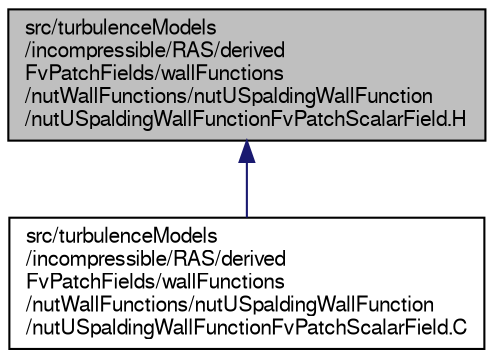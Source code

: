 digraph "src/turbulenceModels/incompressible/RAS/derivedFvPatchFields/wallFunctions/nutWallFunctions/nutUSpaldingWallFunction/nutUSpaldingWallFunctionFvPatchScalarField.H"
{
  bgcolor="transparent";
  edge [fontname="FreeSans",fontsize="10",labelfontname="FreeSans",labelfontsize="10"];
  node [fontname="FreeSans",fontsize="10",shape=record];
  Node2 [label="src/turbulenceModels\l/incompressible/RAS/derived\lFvPatchFields/wallFunctions\l/nutWallFunctions/nutUSpaldingWallFunction\l/nutUSpaldingWallFunctionFvPatchScalarField.H",height=0.2,width=0.4,color="black", fillcolor="grey75", style="filled", fontcolor="black"];
  Node2 -> Node3 [dir="back",color="midnightblue",fontsize="10",style="solid",fontname="FreeSans"];
  Node3 [label="src/turbulenceModels\l/incompressible/RAS/derived\lFvPatchFields/wallFunctions\l/nutWallFunctions/nutUSpaldingWallFunction\l/nutUSpaldingWallFunctionFvPatchScalarField.C",height=0.2,width=0.4,color="black",URL="$a40406.html"];
}
